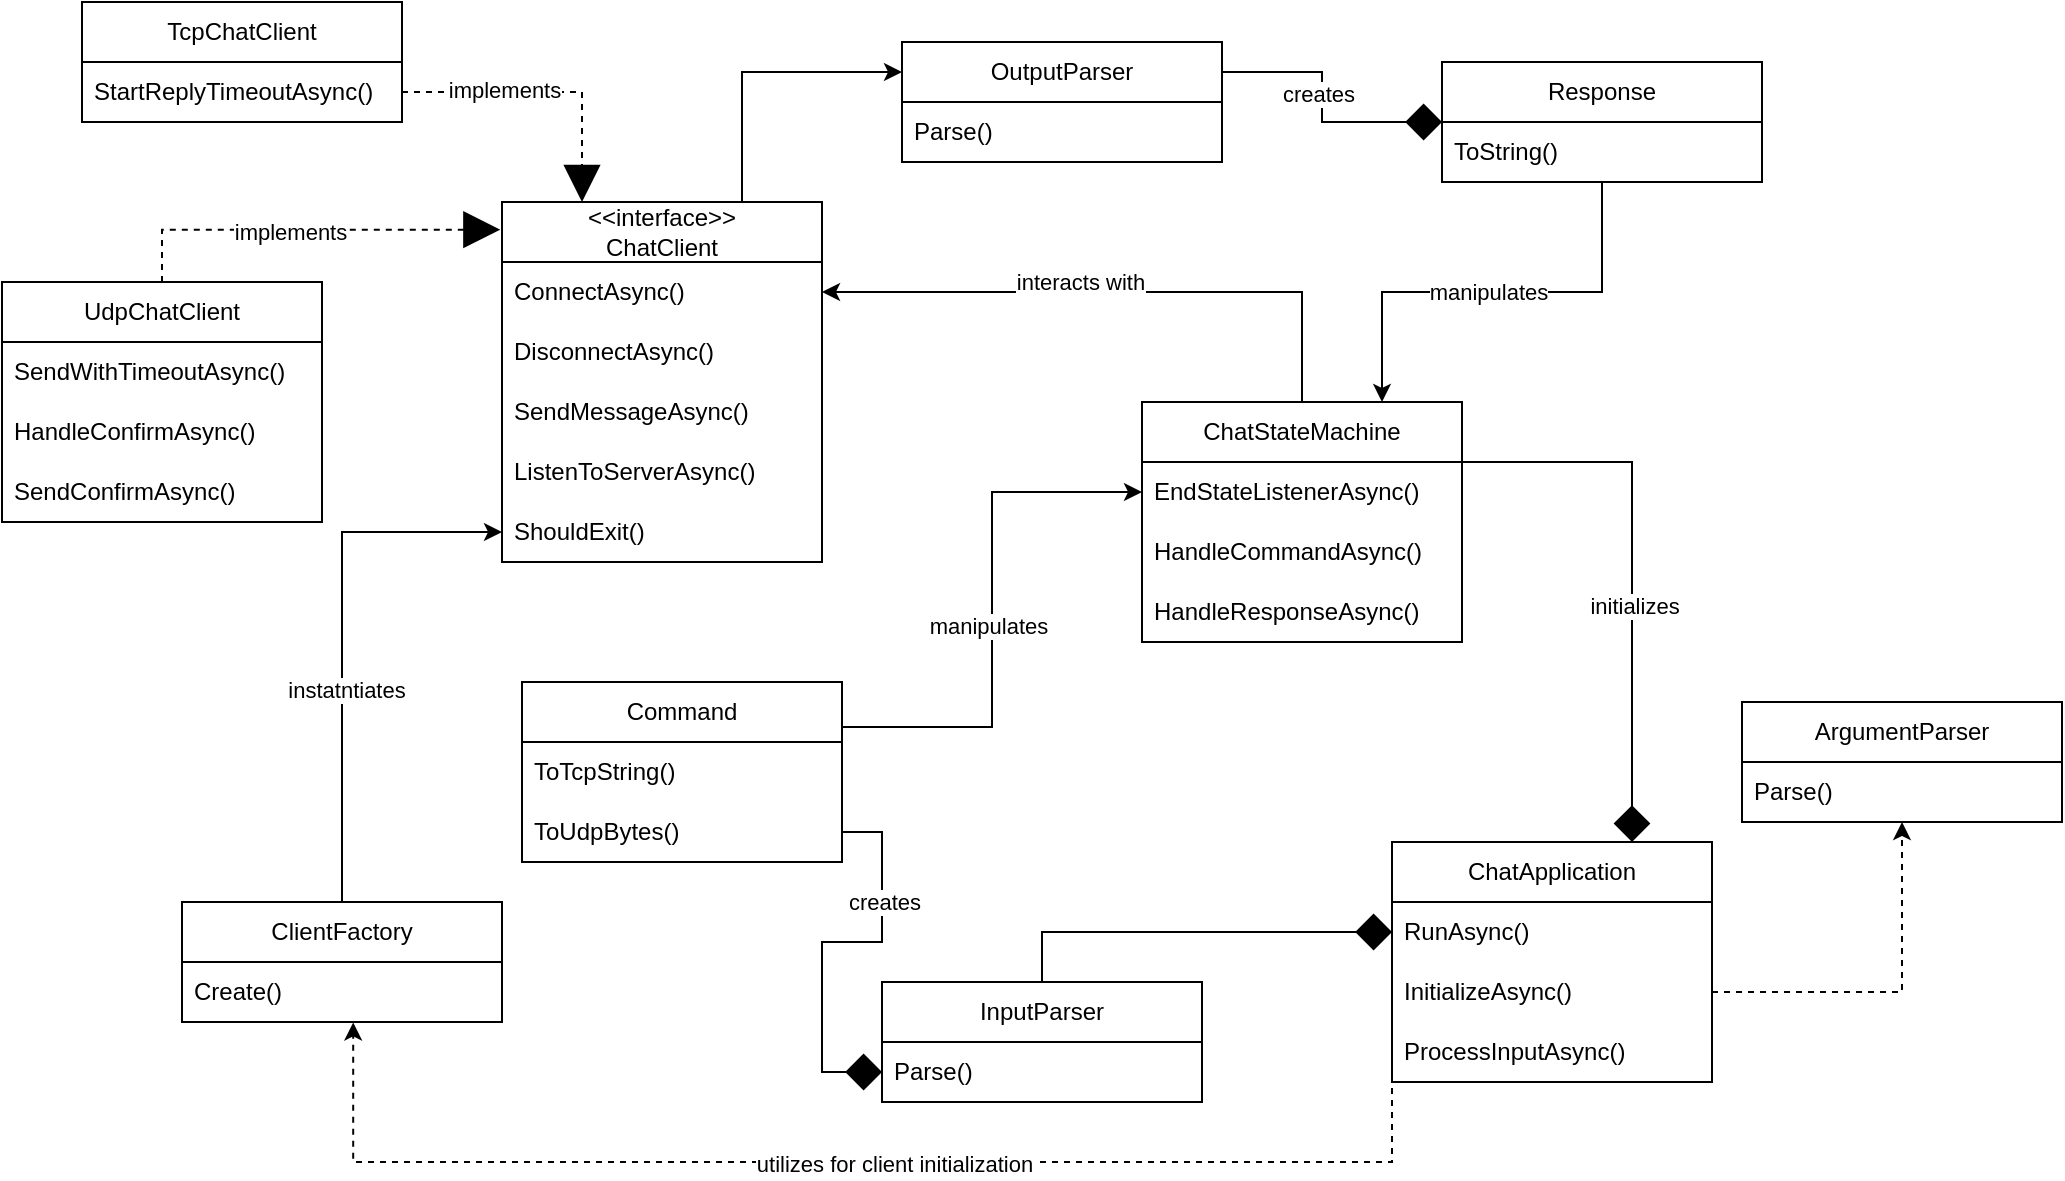 <mxfile version="26.2.13">
  <diagram name="Page-1" id="Db3uLFNYWLxjRs0IxsFi">
    <mxGraphModel dx="1894" dy="608" grid="1" gridSize="10" guides="1" tooltips="1" connect="1" arrows="1" fold="1" page="1" pageScale="1" pageWidth="850" pageHeight="1100" math="0" shadow="0">
      <root>
        <mxCell id="0" />
        <mxCell id="1" parent="0" />
        <mxCell id="wvOVEJzqvLUKBIwJk15r-95" style="edgeStyle=orthogonalEdgeStyle;rounded=0;orthogonalLoop=1;jettySize=auto;html=1;exitX=0.75;exitY=0;exitDx=0;exitDy=0;entryX=0;entryY=0.25;entryDx=0;entryDy=0;" parent="1" source="wvOVEJzqvLUKBIwJk15r-6" target="wvOVEJzqvLUKBIwJk15r-46" edge="1">
          <mxGeometry relative="1" as="geometry" />
        </mxCell>
        <mxCell id="wvOVEJzqvLUKBIwJk15r-6" value="&lt;div&gt;&amp;lt;&amp;lt;interface&amp;gt;&amp;gt;&lt;/div&gt;ChatClient" style="swimlane;fontStyle=0;childLayout=stackLayout;horizontal=1;startSize=30;horizontalStack=0;resizeParent=1;resizeParentMax=0;resizeLast=0;collapsible=1;marginBottom=0;whiteSpace=wrap;html=1;" parent="1" vertex="1">
          <mxGeometry x="-100" y="180" width="160" height="180" as="geometry" />
        </mxCell>
        <mxCell id="wvOVEJzqvLUKBIwJk15r-7" value="ConnectAsync()" style="text;strokeColor=none;fillColor=none;align=left;verticalAlign=middle;spacingLeft=4;spacingRight=4;overflow=hidden;points=[[0,0.5],[1,0.5]];portConstraint=eastwest;rotatable=0;whiteSpace=wrap;html=1;" parent="wvOVEJzqvLUKBIwJk15r-6" vertex="1">
          <mxGeometry y="30" width="160" height="30" as="geometry" />
        </mxCell>
        <mxCell id="wvOVEJzqvLUKBIwJk15r-8" value="DisconnectAsync()" style="text;strokeColor=none;fillColor=none;align=left;verticalAlign=middle;spacingLeft=4;spacingRight=4;overflow=hidden;points=[[0,0.5],[1,0.5]];portConstraint=eastwest;rotatable=0;whiteSpace=wrap;html=1;" parent="wvOVEJzqvLUKBIwJk15r-6" vertex="1">
          <mxGeometry y="60" width="160" height="30" as="geometry" />
        </mxCell>
        <mxCell id="wvOVEJzqvLUKBIwJk15r-9" value="SendMessageAsync()" style="text;strokeColor=none;fillColor=none;align=left;verticalAlign=middle;spacingLeft=4;spacingRight=4;overflow=hidden;points=[[0,0.5],[1,0.5]];portConstraint=eastwest;rotatable=0;whiteSpace=wrap;html=1;" parent="wvOVEJzqvLUKBIwJk15r-6" vertex="1">
          <mxGeometry y="90" width="160" height="30" as="geometry" />
        </mxCell>
        <mxCell id="wvOVEJzqvLUKBIwJk15r-10" value="ListenToServerAsync()" style="text;strokeColor=none;fillColor=none;align=left;verticalAlign=middle;spacingLeft=4;spacingRight=4;overflow=hidden;points=[[0,0.5],[1,0.5]];portConstraint=eastwest;rotatable=0;whiteSpace=wrap;html=1;" parent="wvOVEJzqvLUKBIwJk15r-6" vertex="1">
          <mxGeometry y="120" width="160" height="30" as="geometry" />
        </mxCell>
        <mxCell id="wvOVEJzqvLUKBIwJk15r-11" value="ShouldExit()" style="text;strokeColor=none;fillColor=none;align=left;verticalAlign=middle;spacingLeft=4;spacingRight=4;overflow=hidden;points=[[0,0.5],[1,0.5]];portConstraint=eastwest;rotatable=0;whiteSpace=wrap;html=1;" parent="wvOVEJzqvLUKBIwJk15r-6" vertex="1">
          <mxGeometry y="150" width="160" height="30" as="geometry" />
        </mxCell>
        <mxCell id="wvOVEJzqvLUKBIwJk15r-83" style="edgeStyle=orthogonalEdgeStyle;rounded=0;orthogonalLoop=1;jettySize=auto;html=1;entryX=0.25;entryY=0;entryDx=0;entryDy=0;endArrow=block;endFill=1;endSize=16;dashed=1;exitX=1;exitY=0.5;exitDx=0;exitDy=0;" parent="1" source="wvOVEJzqvLUKBIwJk15r-13" target="wvOVEJzqvLUKBIwJk15r-6" edge="1">
          <mxGeometry relative="1" as="geometry" />
        </mxCell>
        <mxCell id="wvOVEJzqvLUKBIwJk15r-108" value="implements" style="edgeLabel;html=1;align=center;verticalAlign=middle;resizable=0;points=[];" parent="wvOVEJzqvLUKBIwJk15r-83" vertex="1" connectable="0">
          <mxGeometry x="-0.305" y="1" relative="1" as="geometry">
            <mxPoint as="offset" />
          </mxGeometry>
        </mxCell>
        <mxCell id="wvOVEJzqvLUKBIwJk15r-12" value="&lt;div&gt;TcpChatClient&lt;/div&gt;" style="swimlane;fontStyle=0;childLayout=stackLayout;horizontal=1;startSize=30;horizontalStack=0;resizeParent=1;resizeParentMax=0;resizeLast=0;collapsible=1;marginBottom=0;whiteSpace=wrap;html=1;" parent="1" vertex="1">
          <mxGeometry x="-310" y="80" width="160" height="60" as="geometry">
            <mxRectangle x="650" y="90" width="120" height="30" as="alternateBounds" />
          </mxGeometry>
        </mxCell>
        <mxCell id="wvOVEJzqvLUKBIwJk15r-13" value="StartReplyTimeoutAsync()" style="text;strokeColor=none;fillColor=none;align=left;verticalAlign=middle;spacingLeft=4;spacingRight=4;overflow=hidden;points=[[0,0.5],[1,0.5]];portConstraint=eastwest;rotatable=0;whiteSpace=wrap;html=1;" parent="wvOVEJzqvLUKBIwJk15r-12" vertex="1">
          <mxGeometry y="30" width="160" height="30" as="geometry" />
        </mxCell>
        <mxCell id="wvOVEJzqvLUKBIwJk15r-84" style="edgeStyle=orthogonalEdgeStyle;rounded=0;orthogonalLoop=1;jettySize=auto;html=1;entryX=-0.005;entryY=0.077;entryDx=0;entryDy=0;strokeWidth=1;endArrow=block;endFill=1;endSize=16;dashed=1;entryPerimeter=0;exitX=0.5;exitY=0;exitDx=0;exitDy=0;" parent="1" source="wvOVEJzqvLUKBIwJk15r-20" target="wvOVEJzqvLUKBIwJk15r-6" edge="1">
          <mxGeometry relative="1" as="geometry" />
        </mxCell>
        <mxCell id="wvOVEJzqvLUKBIwJk15r-109" value="implements" style="edgeLabel;html=1;align=center;verticalAlign=middle;resizable=0;points=[];" parent="wvOVEJzqvLUKBIwJk15r-84" vertex="1" connectable="0">
          <mxGeometry x="-0.073" y="-1" relative="1" as="geometry">
            <mxPoint x="-1" as="offset" />
          </mxGeometry>
        </mxCell>
        <mxCell id="wvOVEJzqvLUKBIwJk15r-20" value="&lt;div&gt;UdpChatClient&lt;/div&gt;" style="swimlane;fontStyle=0;childLayout=stackLayout;horizontal=1;startSize=30;horizontalStack=0;resizeParent=1;resizeParentMax=0;resizeLast=0;collapsible=1;marginBottom=0;whiteSpace=wrap;html=1;" parent="1" vertex="1">
          <mxGeometry x="-350" y="220" width="160" height="120" as="geometry" />
        </mxCell>
        <mxCell id="wvOVEJzqvLUKBIwJk15r-21" value="SendWithTimeoutAsync()" style="text;strokeColor=none;fillColor=none;align=left;verticalAlign=middle;spacingLeft=4;spacingRight=4;overflow=hidden;points=[[0,0.5],[1,0.5]];portConstraint=eastwest;rotatable=0;whiteSpace=wrap;html=1;" parent="wvOVEJzqvLUKBIwJk15r-20" vertex="1">
          <mxGeometry y="30" width="160" height="30" as="geometry" />
        </mxCell>
        <mxCell id="wvOVEJzqvLUKBIwJk15r-25" value="HandleConfirmAsync()" style="text;strokeColor=none;fillColor=none;align=left;verticalAlign=middle;spacingLeft=4;spacingRight=4;overflow=hidden;points=[[0,0.5],[1,0.5]];portConstraint=eastwest;rotatable=0;whiteSpace=wrap;html=1;" parent="wvOVEJzqvLUKBIwJk15r-20" vertex="1">
          <mxGeometry y="60" width="160" height="30" as="geometry" />
        </mxCell>
        <mxCell id="wvOVEJzqvLUKBIwJk15r-24" value="SendConfirmAsync()" style="text;strokeColor=none;fillColor=none;align=left;verticalAlign=middle;spacingLeft=4;spacingRight=4;overflow=hidden;points=[[0,0.5],[1,0.5]];portConstraint=eastwest;rotatable=0;whiteSpace=wrap;html=1;" parent="wvOVEJzqvLUKBIwJk15r-20" vertex="1">
          <mxGeometry y="90" width="160" height="30" as="geometry" />
        </mxCell>
        <mxCell id="wvOVEJzqvLUKBIwJk15r-74" style="edgeStyle=orthogonalEdgeStyle;rounded=0;orthogonalLoop=1;jettySize=auto;html=1;exitX=0.5;exitY=0;exitDx=0;exitDy=0;entryX=1;entryY=0.5;entryDx=0;entryDy=0;" parent="1" source="wvOVEJzqvLUKBIwJk15r-29" target="wvOVEJzqvLUKBIwJk15r-7" edge="1">
          <mxGeometry relative="1" as="geometry" />
        </mxCell>
        <mxCell id="wvOVEJzqvLUKBIwJk15r-75" value="interacts with" style="edgeLabel;html=1;align=center;verticalAlign=middle;resizable=0;points=[];" parent="wvOVEJzqvLUKBIwJk15r-74" vertex="1" connectable="0">
          <mxGeometry x="0.058" y="3" relative="1" as="geometry">
            <mxPoint x="-10" y="-8" as="offset" />
          </mxGeometry>
        </mxCell>
        <mxCell id="wvOVEJzqvLUKBIwJk15r-29" value="&lt;div&gt;ChatStateMachine&lt;/div&gt;" style="swimlane;fontStyle=0;childLayout=stackLayout;horizontal=1;startSize=30;horizontalStack=0;resizeParent=1;resizeParentMax=0;resizeLast=0;collapsible=1;marginBottom=0;whiteSpace=wrap;html=1;" parent="1" vertex="1">
          <mxGeometry x="220" y="280" width="160" height="120" as="geometry" />
        </mxCell>
        <mxCell id="wvOVEJzqvLUKBIwJk15r-30" value="EndStateListenerAsync()" style="text;strokeColor=none;fillColor=none;align=left;verticalAlign=middle;spacingLeft=4;spacingRight=4;overflow=hidden;points=[[0,0.5],[1,0.5]];portConstraint=eastwest;rotatable=0;whiteSpace=wrap;html=1;" parent="wvOVEJzqvLUKBIwJk15r-29" vertex="1">
          <mxGeometry y="30" width="160" height="30" as="geometry" />
        </mxCell>
        <mxCell id="wvOVEJzqvLUKBIwJk15r-31" value="HandleCommandAsync()" style="text;strokeColor=none;fillColor=none;align=left;verticalAlign=middle;spacingLeft=4;spacingRight=4;overflow=hidden;points=[[0,0.5],[1,0.5]];portConstraint=eastwest;rotatable=0;whiteSpace=wrap;html=1;" parent="wvOVEJzqvLUKBIwJk15r-29" vertex="1">
          <mxGeometry y="60" width="160" height="30" as="geometry" />
        </mxCell>
        <mxCell id="wvOVEJzqvLUKBIwJk15r-32" value="HandleResponseAsync()" style="text;strokeColor=none;fillColor=none;align=left;verticalAlign=middle;spacingLeft=4;spacingRight=4;overflow=hidden;points=[[0,0.5],[1,0.5]];portConstraint=eastwest;rotatable=0;whiteSpace=wrap;html=1;" parent="wvOVEJzqvLUKBIwJk15r-29" vertex="1">
          <mxGeometry y="90" width="160" height="30" as="geometry" />
        </mxCell>
        <mxCell id="wvOVEJzqvLUKBIwJk15r-97" style="edgeStyle=orthogonalEdgeStyle;rounded=0;orthogonalLoop=1;jettySize=auto;html=1;entryX=0.75;entryY=0;entryDx=0;entryDy=0;" parent="1" source="wvOVEJzqvLUKBIwJk15r-36" target="wvOVEJzqvLUKBIwJk15r-29" edge="1">
          <mxGeometry relative="1" as="geometry" />
        </mxCell>
        <mxCell id="wvOVEJzqvLUKBIwJk15r-106" value="manipulates" style="edgeLabel;html=1;align=center;verticalAlign=middle;resizable=0;points=[];" parent="wvOVEJzqvLUKBIwJk15r-97" vertex="1" connectable="0">
          <mxGeometry x="0.018" relative="1" as="geometry">
            <mxPoint as="offset" />
          </mxGeometry>
        </mxCell>
        <mxCell id="wvOVEJzqvLUKBIwJk15r-36" value="&lt;div&gt;Response&lt;/div&gt;" style="swimlane;fontStyle=0;childLayout=stackLayout;horizontal=1;startSize=30;horizontalStack=0;resizeParent=1;resizeParentMax=0;resizeLast=0;collapsible=1;marginBottom=0;whiteSpace=wrap;html=1;" parent="1" vertex="1">
          <mxGeometry x="370" y="110" width="160" height="60" as="geometry">
            <mxRectangle x="650" y="90" width="120" height="30" as="alternateBounds" />
          </mxGeometry>
        </mxCell>
        <mxCell id="wvOVEJzqvLUKBIwJk15r-37" value="ToString()" style="text;strokeColor=none;fillColor=none;align=left;verticalAlign=middle;spacingLeft=4;spacingRight=4;overflow=hidden;points=[[0,0.5],[1,0.5]];portConstraint=eastwest;rotatable=0;whiteSpace=wrap;html=1;" parent="wvOVEJzqvLUKBIwJk15r-36" vertex="1">
          <mxGeometry y="30" width="160" height="30" as="geometry" />
        </mxCell>
        <mxCell id="wvOVEJzqvLUKBIwJk15r-99" style="edgeStyle=orthogonalEdgeStyle;rounded=0;orthogonalLoop=1;jettySize=auto;html=1;exitX=1;exitY=0.25;exitDx=0;exitDy=0;entryX=0;entryY=0.5;entryDx=0;entryDy=0;" parent="1" source="wvOVEJzqvLUKBIwJk15r-38" target="wvOVEJzqvLUKBIwJk15r-30" edge="1">
          <mxGeometry relative="1" as="geometry" />
        </mxCell>
        <mxCell id="wvOVEJzqvLUKBIwJk15r-102" value="manipulates" style="edgeLabel;html=1;align=center;verticalAlign=middle;resizable=0;points=[];" parent="wvOVEJzqvLUKBIwJk15r-99" vertex="1" connectable="0">
          <mxGeometry x="-0.054" y="2" relative="1" as="geometry">
            <mxPoint y="1" as="offset" />
          </mxGeometry>
        </mxCell>
        <mxCell id="wvOVEJzqvLUKBIwJk15r-38" value="&lt;div&gt;Command&lt;/div&gt;" style="swimlane;fontStyle=0;childLayout=stackLayout;horizontal=1;startSize=30;horizontalStack=0;resizeParent=1;resizeParentMax=0;resizeLast=0;collapsible=1;marginBottom=0;whiteSpace=wrap;html=1;" parent="1" vertex="1">
          <mxGeometry x="-90" y="420" width="160" height="90" as="geometry">
            <mxRectangle x="650" y="90" width="120" height="30" as="alternateBounds" />
          </mxGeometry>
        </mxCell>
        <mxCell id="wvOVEJzqvLUKBIwJk15r-39" value="ToTcpString()" style="text;strokeColor=none;fillColor=none;align=left;verticalAlign=middle;spacingLeft=4;spacingRight=4;overflow=hidden;points=[[0,0.5],[1,0.5]];portConstraint=eastwest;rotatable=0;whiteSpace=wrap;html=1;" parent="wvOVEJzqvLUKBIwJk15r-38" vertex="1">
          <mxGeometry y="30" width="160" height="30" as="geometry" />
        </mxCell>
        <mxCell id="wvOVEJzqvLUKBIwJk15r-40" value="ToUdpBytes()" style="text;strokeColor=none;fillColor=none;align=left;verticalAlign=middle;spacingLeft=4;spacingRight=4;overflow=hidden;points=[[0,0.5],[1,0.5]];portConstraint=eastwest;rotatable=0;whiteSpace=wrap;html=1;" parent="wvOVEJzqvLUKBIwJk15r-38" vertex="1">
          <mxGeometry y="60" width="160" height="30" as="geometry" />
        </mxCell>
        <mxCell id="wvOVEJzqvLUKBIwJk15r-79" style="edgeStyle=orthogonalEdgeStyle;rounded=0;orthogonalLoop=1;jettySize=auto;html=1;entryX=0;entryY=0.5;entryDx=0;entryDy=0;endSize=16;endArrow=diamond;endFill=1;" parent="1" source="wvOVEJzqvLUKBIwJk15r-41" target="wvOVEJzqvLUKBIwJk15r-53" edge="1">
          <mxGeometry relative="1" as="geometry" />
        </mxCell>
        <mxCell id="wvOVEJzqvLUKBIwJk15r-41" value="&lt;div&gt;InputParser&lt;/div&gt;" style="swimlane;fontStyle=0;childLayout=stackLayout;horizontal=1;startSize=30;horizontalStack=0;resizeParent=1;resizeParentMax=0;resizeLast=0;collapsible=1;marginBottom=0;whiteSpace=wrap;html=1;" parent="1" vertex="1">
          <mxGeometry x="90" y="570" width="160" height="60" as="geometry" />
        </mxCell>
        <mxCell id="wvOVEJzqvLUKBIwJk15r-42" value="Parse()" style="text;strokeColor=none;fillColor=none;align=left;verticalAlign=middle;spacingLeft=4;spacingRight=4;overflow=hidden;points=[[0,0.5],[1,0.5]];portConstraint=eastwest;rotatable=0;whiteSpace=wrap;html=1;" parent="wvOVEJzqvLUKBIwJk15r-41" vertex="1">
          <mxGeometry y="30" width="160" height="30" as="geometry" />
        </mxCell>
        <mxCell id="wvOVEJzqvLUKBIwJk15r-96" style="edgeStyle=orthogonalEdgeStyle;rounded=0;orthogonalLoop=1;jettySize=auto;html=1;exitX=1;exitY=0.25;exitDx=0;exitDy=0;entryX=0;entryY=0.5;entryDx=0;entryDy=0;endArrow=diamond;endFill=1;endSize=16;" parent="1" source="wvOVEJzqvLUKBIwJk15r-46" target="wvOVEJzqvLUKBIwJk15r-36" edge="1">
          <mxGeometry relative="1" as="geometry" />
        </mxCell>
        <mxCell id="wvOVEJzqvLUKBIwJk15r-115" value="creates" style="edgeLabel;html=1;align=center;verticalAlign=middle;resizable=0;points=[];" parent="wvOVEJzqvLUKBIwJk15r-96" vertex="1" connectable="0">
          <mxGeometry x="-0.105" y="-2" relative="1" as="geometry">
            <mxPoint as="offset" />
          </mxGeometry>
        </mxCell>
        <mxCell id="wvOVEJzqvLUKBIwJk15r-46" value="&lt;div&gt;OutputParser&lt;/div&gt;" style="swimlane;fontStyle=0;childLayout=stackLayout;horizontal=1;startSize=30;horizontalStack=0;resizeParent=1;resizeParentMax=0;resizeLast=0;collapsible=1;marginBottom=0;whiteSpace=wrap;html=1;" parent="1" vertex="1">
          <mxGeometry x="100" y="100" width="160" height="60" as="geometry" />
        </mxCell>
        <mxCell id="wvOVEJzqvLUKBIwJk15r-47" value="Parse()" style="text;strokeColor=none;fillColor=none;align=left;verticalAlign=middle;spacingLeft=4;spacingRight=4;overflow=hidden;points=[[0,0.5],[1,0.5]];portConstraint=eastwest;rotatable=0;whiteSpace=wrap;html=1;" parent="wvOVEJzqvLUKBIwJk15r-46" vertex="1">
          <mxGeometry y="30" width="160" height="30" as="geometry" />
        </mxCell>
        <mxCell id="wvOVEJzqvLUKBIwJk15r-48" value="&lt;div&gt;ArgumentParser&lt;/div&gt;" style="swimlane;fontStyle=0;childLayout=stackLayout;horizontal=1;startSize=30;horizontalStack=0;resizeParent=1;resizeParentMax=0;resizeLast=0;collapsible=1;marginBottom=0;whiteSpace=wrap;html=1;" parent="1" vertex="1">
          <mxGeometry x="520" y="430" width="160" height="60" as="geometry" />
        </mxCell>
        <mxCell id="wvOVEJzqvLUKBIwJk15r-49" value="Parse()" style="text;strokeColor=none;fillColor=none;align=left;verticalAlign=middle;spacingLeft=4;spacingRight=4;overflow=hidden;points=[[0,0.5],[1,0.5]];portConstraint=eastwest;rotatable=0;whiteSpace=wrap;html=1;" parent="wvOVEJzqvLUKBIwJk15r-48" vertex="1">
          <mxGeometry y="30" width="160" height="30" as="geometry" />
        </mxCell>
        <mxCell id="wvOVEJzqvLUKBIwJk15r-52" value="&lt;div&gt;ChatApplication&lt;/div&gt;" style="swimlane;fontStyle=0;childLayout=stackLayout;horizontal=1;startSize=30;horizontalStack=0;resizeParent=1;resizeParentMax=0;resizeLast=0;collapsible=1;marginBottom=0;whiteSpace=wrap;html=1;" parent="1" vertex="1">
          <mxGeometry x="345" y="500" width="160" height="120" as="geometry" />
        </mxCell>
        <mxCell id="wvOVEJzqvLUKBIwJk15r-53" value="RunAsync()" style="text;strokeColor=none;fillColor=none;align=left;verticalAlign=middle;spacingLeft=4;spacingRight=4;overflow=hidden;points=[[0,0.5],[1,0.5]];portConstraint=eastwest;rotatable=0;whiteSpace=wrap;html=1;" parent="wvOVEJzqvLUKBIwJk15r-52" vertex="1">
          <mxGeometry y="30" width="160" height="30" as="geometry" />
        </mxCell>
        <mxCell id="wvOVEJzqvLUKBIwJk15r-55" value="InitializeAsync()" style="text;strokeColor=none;fillColor=none;align=left;verticalAlign=middle;spacingLeft=4;spacingRight=4;overflow=hidden;points=[[0,0.5],[1,0.5]];portConstraint=eastwest;rotatable=0;whiteSpace=wrap;html=1;" parent="wvOVEJzqvLUKBIwJk15r-52" vertex="1">
          <mxGeometry y="60" width="160" height="30" as="geometry" />
        </mxCell>
        <mxCell id="wvOVEJzqvLUKBIwJk15r-56" value="ProcessInputAsync()" style="text;strokeColor=none;fillColor=none;align=left;verticalAlign=middle;spacingLeft=4;spacingRight=4;overflow=hidden;points=[[0,0.5],[1,0.5]];portConstraint=eastwest;rotatable=0;whiteSpace=wrap;html=1;" parent="wvOVEJzqvLUKBIwJk15r-52" vertex="1">
          <mxGeometry y="90" width="160" height="30" as="geometry" />
        </mxCell>
        <mxCell id="wvOVEJzqvLUKBIwJk15r-94" style="edgeStyle=orthogonalEdgeStyle;rounded=0;orthogonalLoop=1;jettySize=auto;html=1;exitX=0.5;exitY=0;exitDx=0;exitDy=0;entryX=0;entryY=0.5;entryDx=0;entryDy=0;" parent="1" source="wvOVEJzqvLUKBIwJk15r-58" target="wvOVEJzqvLUKBIwJk15r-11" edge="1">
          <mxGeometry relative="1" as="geometry" />
        </mxCell>
        <mxCell id="wvOVEJzqvLUKBIwJk15r-103" value="instatntiates" style="edgeLabel;html=1;align=center;verticalAlign=middle;resizable=0;points=[];" parent="wvOVEJzqvLUKBIwJk15r-94" vertex="1" connectable="0">
          <mxGeometry x="-0.2" y="-2" relative="1" as="geometry">
            <mxPoint as="offset" />
          </mxGeometry>
        </mxCell>
        <mxCell id="wvOVEJzqvLUKBIwJk15r-58" value="&lt;div&gt;ClientFactory&lt;/div&gt;" style="swimlane;fontStyle=0;childLayout=stackLayout;horizontal=1;startSize=30;horizontalStack=0;resizeParent=1;resizeParentMax=0;resizeLast=0;collapsible=1;marginBottom=0;whiteSpace=wrap;html=1;" parent="1" vertex="1">
          <mxGeometry x="-260" y="530" width="160" height="60" as="geometry" />
        </mxCell>
        <mxCell id="wvOVEJzqvLUKBIwJk15r-59" value="Create()" style="text;strokeColor=none;fillColor=none;align=left;verticalAlign=middle;spacingLeft=4;spacingRight=4;overflow=hidden;points=[[0,0.5],[1,0.5]];portConstraint=eastwest;rotatable=0;whiteSpace=wrap;html=1;" parent="wvOVEJzqvLUKBIwJk15r-58" vertex="1">
          <mxGeometry y="30" width="160" height="30" as="geometry" />
        </mxCell>
        <mxCell id="wvOVEJzqvLUKBIwJk15r-78" style="edgeStyle=orthogonalEdgeStyle;rounded=0;orthogonalLoop=1;jettySize=auto;html=1;exitX=1;exitY=0.25;exitDx=0;exitDy=0;entryX=0.75;entryY=0;entryDx=0;entryDy=0;endSize=16;endArrow=diamond;endFill=1;" parent="1" source="wvOVEJzqvLUKBIwJk15r-29" target="wvOVEJzqvLUKBIwJk15r-52" edge="1">
          <mxGeometry relative="1" as="geometry" />
        </mxCell>
        <mxCell id="wvOVEJzqvLUKBIwJk15r-110" value="initializes" style="edgeLabel;html=1;align=center;verticalAlign=middle;resizable=0;points=[];" parent="wvOVEJzqvLUKBIwJk15r-78" vertex="1" connectable="0">
          <mxGeometry x="0.138" y="1" relative="1" as="geometry">
            <mxPoint as="offset" />
          </mxGeometry>
        </mxCell>
        <mxCell id="wvOVEJzqvLUKBIwJk15r-87" style="edgeStyle=orthogonalEdgeStyle;rounded=0;orthogonalLoop=1;jettySize=auto;html=1;exitX=1;exitY=0.5;exitDx=0;exitDy=0;entryX=0;entryY=0.5;entryDx=0;entryDy=0;strokeWidth=1;endArrow=diamond;endFill=1;endSize=16;" parent="1" source="wvOVEJzqvLUKBIwJk15r-40" target="wvOVEJzqvLUKBIwJk15r-42" edge="1">
          <mxGeometry relative="1" as="geometry" />
        </mxCell>
        <mxCell id="wvOVEJzqvLUKBIwJk15r-112" value="creates" style="edgeLabel;html=1;align=center;verticalAlign=middle;resizable=0;points=[];" parent="wvOVEJzqvLUKBIwJk15r-87" vertex="1" connectable="0">
          <mxGeometry x="-0.124" y="-1" relative="1" as="geometry">
            <mxPoint x="13" y="-19" as="offset" />
          </mxGeometry>
        </mxCell>
        <mxCell id="wvOVEJzqvLUKBIwJk15r-100" style="edgeStyle=orthogonalEdgeStyle;rounded=0;orthogonalLoop=1;jettySize=auto;html=1;exitX=0;exitY=0.5;exitDx=0;exitDy=0;entryX=0.535;entryY=1.007;entryDx=0;entryDy=0;entryPerimeter=0;dashed=1;" parent="1" source="wvOVEJzqvLUKBIwJk15r-56" target="wvOVEJzqvLUKBIwJk15r-59" edge="1">
          <mxGeometry relative="1" as="geometry">
            <Array as="points">
              <mxPoint x="345" y="660" />
              <mxPoint x="-174" y="660" />
            </Array>
          </mxGeometry>
        </mxCell>
        <mxCell id="wvOVEJzqvLUKBIwJk15r-116" value="utilizes for client initialization" style="edgeLabel;html=1;align=center;verticalAlign=middle;resizable=0;points=[];" parent="wvOVEJzqvLUKBIwJk15r-100" vertex="1" connectable="0">
          <mxGeometry x="-0.054" y="1" relative="1" as="geometry">
            <mxPoint as="offset" />
          </mxGeometry>
        </mxCell>
        <mxCell id="wvOVEJzqvLUKBIwJk15r-101" style="edgeStyle=orthogonalEdgeStyle;rounded=0;orthogonalLoop=1;jettySize=auto;html=1;exitX=1;exitY=0.5;exitDx=0;exitDy=0;entryX=0.5;entryY=1;entryDx=0;entryDy=0;dashed=1;" parent="1" source="wvOVEJzqvLUKBIwJk15r-55" target="wvOVEJzqvLUKBIwJk15r-48" edge="1">
          <mxGeometry relative="1" as="geometry" />
        </mxCell>
      </root>
    </mxGraphModel>
  </diagram>
</mxfile>
